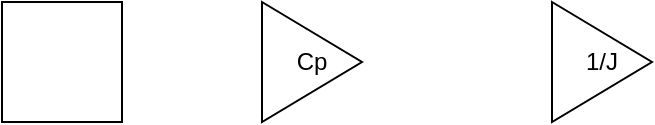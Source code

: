 <mxfile>
    <diagram id="YNjEphW2UKogb6n-R6iJ" name="Page-1">
        <mxGraphModel dx="461" dy="462" grid="1" gridSize="10" guides="1" tooltips="1" connect="1" arrows="1" fold="1" page="1" pageScale="1" pageWidth="850" pageHeight="1100" math="0" shadow="0">
            <root>
                <mxCell id="0"/>
                <mxCell id="1" parent="0"/>
                <mxCell id="4" value="" style="externalPins=0;recursiveResize=0;shadow=0;dashed=0;align=center;strokeWidth=1;shape=mxgraph.rtl.abstract.entity;container=0;collapsible=0;kind=combinational;drawPins=1;left=%2B;right=1;bottom=-;top=0;bottomAnchor=middle;topRot=270;topAnchor=middle;bottomRot=90;leftAnchor=left;leftRot=0;rightAnchor=right;rightRot=180;fontSize=40;spacingTop=-10;spacingLeft=2;editable=1;resizable=1;movable=1;rotatable=1;deletable=1;connectable=1;" vertex="1" parent="1">
                    <mxGeometry x="150" y="190" width="60" height="60" as="geometry"/>
                </mxCell>
                <mxCell id="5" value="Cp" style="triangle;whiteSpace=wrap;html=1;" vertex="1" parent="1">
                    <mxGeometry x="280" y="190" width="50" height="60" as="geometry"/>
                </mxCell>
                <mxCell id="7" value="1/J" style="triangle;whiteSpace=wrap;html=1;" vertex="1" parent="1">
                    <mxGeometry x="425" y="190" width="50" height="60" as="geometry"/>
                </mxCell>
            </root>
        </mxGraphModel>
    </diagram>
</mxfile>